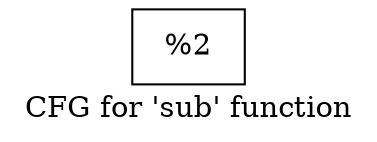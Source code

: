 digraph "CFG for 'sub' function" {
	label="CFG for 'sub' function";

	Node0x192fcb0 [shape=record,label="{%2}"];
}
